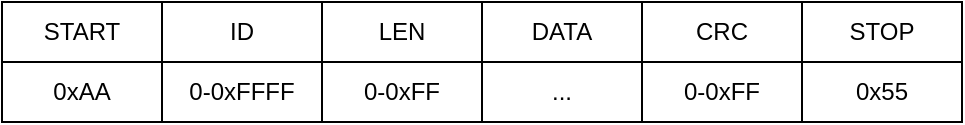 <mxfile version="28.0.6">
  <diagram name="Page-1" id="v53d4q96zDaSS1aqXuZU">
    <mxGraphModel dx="815" dy="481" grid="1" gridSize="10" guides="1" tooltips="1" connect="1" arrows="1" fold="1" page="1" pageScale="1" pageWidth="827" pageHeight="1169" math="0" shadow="0">
      <root>
        <mxCell id="0" />
        <mxCell id="1" parent="0" />
        <mxCell id="NaDm-DXHbGjD5VW94Wmg-1" value="START" style="rounded=0;whiteSpace=wrap;html=1;" parent="1" vertex="1">
          <mxGeometry x="80" y="450" width="80" height="30" as="geometry" />
        </mxCell>
        <mxCell id="D0PYpTuadK56Gyuyr2PA-1" value="ID" style="rounded=0;whiteSpace=wrap;html=1;" vertex="1" parent="1">
          <mxGeometry x="160" y="450" width="80" height="30" as="geometry" />
        </mxCell>
        <mxCell id="D0PYpTuadK56Gyuyr2PA-2" value="LEN" style="rounded=0;whiteSpace=wrap;html=1;" vertex="1" parent="1">
          <mxGeometry x="240" y="450" width="80" height="30" as="geometry" />
        </mxCell>
        <mxCell id="D0PYpTuadK56Gyuyr2PA-3" value="DATA" style="rounded=0;whiteSpace=wrap;html=1;" vertex="1" parent="1">
          <mxGeometry x="320" y="450" width="80" height="30" as="geometry" />
        </mxCell>
        <mxCell id="D0PYpTuadK56Gyuyr2PA-4" value="CRC" style="rounded=0;whiteSpace=wrap;html=1;" vertex="1" parent="1">
          <mxGeometry x="400" y="450" width="80" height="30" as="geometry" />
        </mxCell>
        <mxCell id="D0PYpTuadK56Gyuyr2PA-5" value="STOP" style="rounded=0;whiteSpace=wrap;html=1;" vertex="1" parent="1">
          <mxGeometry x="480" y="450" width="80" height="30" as="geometry" />
        </mxCell>
        <mxCell id="D0PYpTuadK56Gyuyr2PA-7" value="0xAA" style="rounded=0;whiteSpace=wrap;html=1;" vertex="1" parent="1">
          <mxGeometry x="80" y="480" width="80" height="30" as="geometry" />
        </mxCell>
        <mxCell id="D0PYpTuadK56Gyuyr2PA-8" value="0-0xFFFF" style="rounded=0;whiteSpace=wrap;html=1;" vertex="1" parent="1">
          <mxGeometry x="160" y="480" width="80" height="30" as="geometry" />
        </mxCell>
        <mxCell id="D0PYpTuadK56Gyuyr2PA-9" value="0-0xFF" style="rounded=0;whiteSpace=wrap;html=1;" vertex="1" parent="1">
          <mxGeometry x="240" y="480" width="80" height="30" as="geometry" />
        </mxCell>
        <mxCell id="D0PYpTuadK56Gyuyr2PA-10" value="..." style="rounded=0;whiteSpace=wrap;html=1;" vertex="1" parent="1">
          <mxGeometry x="320" y="480" width="80" height="30" as="geometry" />
        </mxCell>
        <mxCell id="D0PYpTuadK56Gyuyr2PA-11" value="0-0xFF" style="rounded=0;whiteSpace=wrap;html=1;" vertex="1" parent="1">
          <mxGeometry x="400" y="480" width="80" height="30" as="geometry" />
        </mxCell>
        <mxCell id="D0PYpTuadK56Gyuyr2PA-12" value="0x55" style="rounded=0;whiteSpace=wrap;html=1;" vertex="1" parent="1">
          <mxGeometry x="480" y="480" width="80" height="30" as="geometry" />
        </mxCell>
      </root>
    </mxGraphModel>
  </diagram>
</mxfile>
